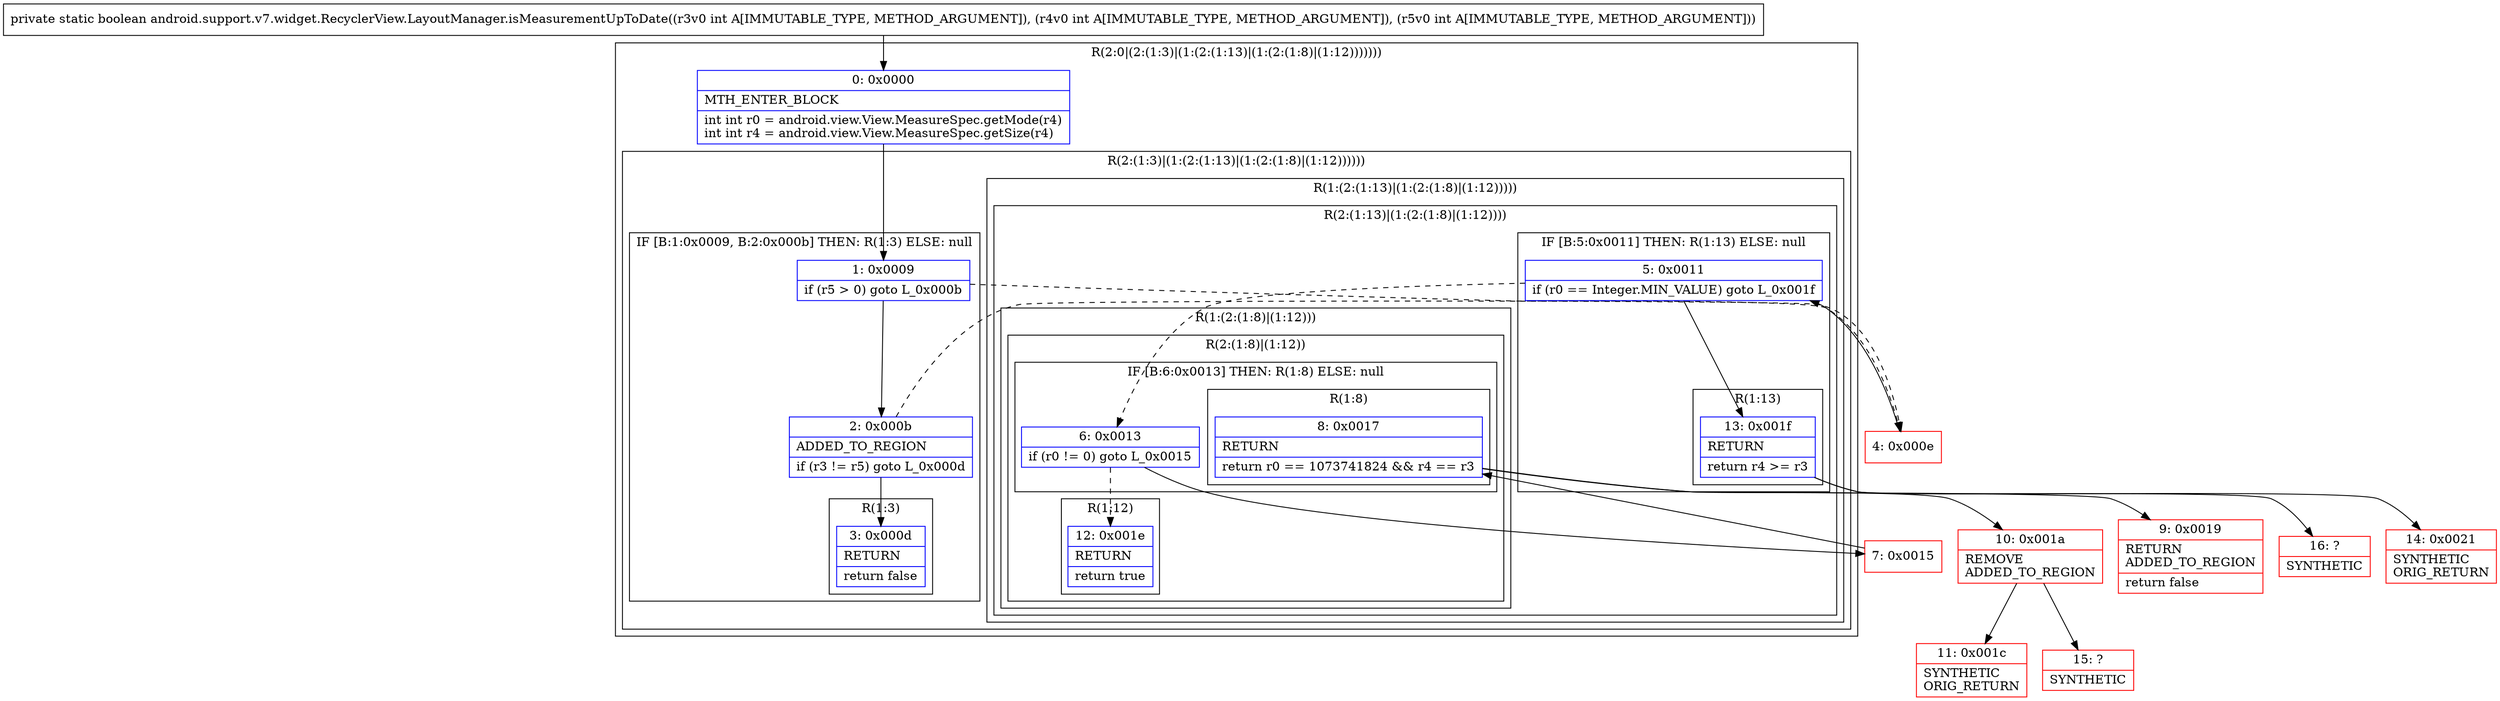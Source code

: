 digraph "CFG forandroid.support.v7.widget.RecyclerView.LayoutManager.isMeasurementUpToDate(III)Z" {
subgraph cluster_Region_1042148578 {
label = "R(2:0|(2:(1:3)|(1:(2:(1:13)|(1:(2:(1:8)|(1:12)))))))";
node [shape=record,color=blue];
Node_0 [shape=record,label="{0\:\ 0x0000|MTH_ENTER_BLOCK\l|int int r0 = android.view.View.MeasureSpec.getMode(r4)\lint int r4 = android.view.View.MeasureSpec.getSize(r4)\l}"];
subgraph cluster_Region_514572417 {
label = "R(2:(1:3)|(1:(2:(1:13)|(1:(2:(1:8)|(1:12))))))";
node [shape=record,color=blue];
subgraph cluster_IfRegion_774735870 {
label = "IF [B:1:0x0009, B:2:0x000b] THEN: R(1:3) ELSE: null";
node [shape=record,color=blue];
Node_1 [shape=record,label="{1\:\ 0x0009|if (r5 \> 0) goto L_0x000b\l}"];
Node_2 [shape=record,label="{2\:\ 0x000b|ADDED_TO_REGION\l|if (r3 != r5) goto L_0x000d\l}"];
subgraph cluster_Region_1744371177 {
label = "R(1:3)";
node [shape=record,color=blue];
Node_3 [shape=record,label="{3\:\ 0x000d|RETURN\l|return false\l}"];
}
}
subgraph cluster_Region_916812490 {
label = "R(1:(2:(1:13)|(1:(2:(1:8)|(1:12)))))";
node [shape=record,color=blue];
subgraph cluster_Region_1992954711 {
label = "R(2:(1:13)|(1:(2:(1:8)|(1:12))))";
node [shape=record,color=blue];
subgraph cluster_IfRegion_1743746736 {
label = "IF [B:5:0x0011] THEN: R(1:13) ELSE: null";
node [shape=record,color=blue];
Node_5 [shape=record,label="{5\:\ 0x0011|if (r0 == Integer.MIN_VALUE) goto L_0x001f\l}"];
subgraph cluster_Region_1134222697 {
label = "R(1:13)";
node [shape=record,color=blue];
Node_13 [shape=record,label="{13\:\ 0x001f|RETURN\l|return r4 \>= r3\l}"];
}
}
subgraph cluster_Region_882534407 {
label = "R(1:(2:(1:8)|(1:12)))";
node [shape=record,color=blue];
subgraph cluster_Region_346938568 {
label = "R(2:(1:8)|(1:12))";
node [shape=record,color=blue];
subgraph cluster_IfRegion_64460513 {
label = "IF [B:6:0x0013] THEN: R(1:8) ELSE: null";
node [shape=record,color=blue];
Node_6 [shape=record,label="{6\:\ 0x0013|if (r0 != 0) goto L_0x0015\l}"];
subgraph cluster_Region_305219889 {
label = "R(1:8)";
node [shape=record,color=blue];
Node_8 [shape=record,label="{8\:\ 0x0017|RETURN\l|return r0 == 1073741824 && r4 == r3\l}"];
}
}
subgraph cluster_Region_159637429 {
label = "R(1:12)";
node [shape=record,color=blue];
Node_12 [shape=record,label="{12\:\ 0x001e|RETURN\l|return true\l}"];
}
}
}
}
}
}
}
Node_4 [shape=record,color=red,label="{4\:\ 0x000e}"];
Node_7 [shape=record,color=red,label="{7\:\ 0x0015}"];
Node_9 [shape=record,color=red,label="{9\:\ 0x0019|RETURN\lADDED_TO_REGION\l|return false\l}"];
Node_10 [shape=record,color=red,label="{10\:\ 0x001a|REMOVE\lADDED_TO_REGION\l}"];
Node_11 [shape=record,color=red,label="{11\:\ 0x001c|SYNTHETIC\lORIG_RETURN\l}"];
Node_14 [shape=record,color=red,label="{14\:\ 0x0021|SYNTHETIC\lORIG_RETURN\l}"];
Node_15 [shape=record,color=red,label="{15\:\ ?|SYNTHETIC\l}"];
Node_16 [shape=record,color=red,label="{16\:\ ?|SYNTHETIC\l}"];
MethodNode[shape=record,label="{private static boolean android.support.v7.widget.RecyclerView.LayoutManager.isMeasurementUpToDate((r3v0 int A[IMMUTABLE_TYPE, METHOD_ARGUMENT]), (r4v0 int A[IMMUTABLE_TYPE, METHOD_ARGUMENT]), (r5v0 int A[IMMUTABLE_TYPE, METHOD_ARGUMENT])) }"];
MethodNode -> Node_0;
Node_0 -> Node_1;
Node_1 -> Node_2;
Node_1 -> Node_4[style=dashed];
Node_2 -> Node_3;
Node_2 -> Node_4[style=dashed];
Node_5 -> Node_6[style=dashed];
Node_5 -> Node_13;
Node_13 -> Node_14;
Node_13 -> Node_16;
Node_6 -> Node_7;
Node_6 -> Node_12[style=dashed];
Node_8 -> Node_9;
Node_8 -> Node_10;
Node_4 -> Node_5;
Node_7 -> Node_8;
Node_10 -> Node_11;
Node_10 -> Node_15;
}

